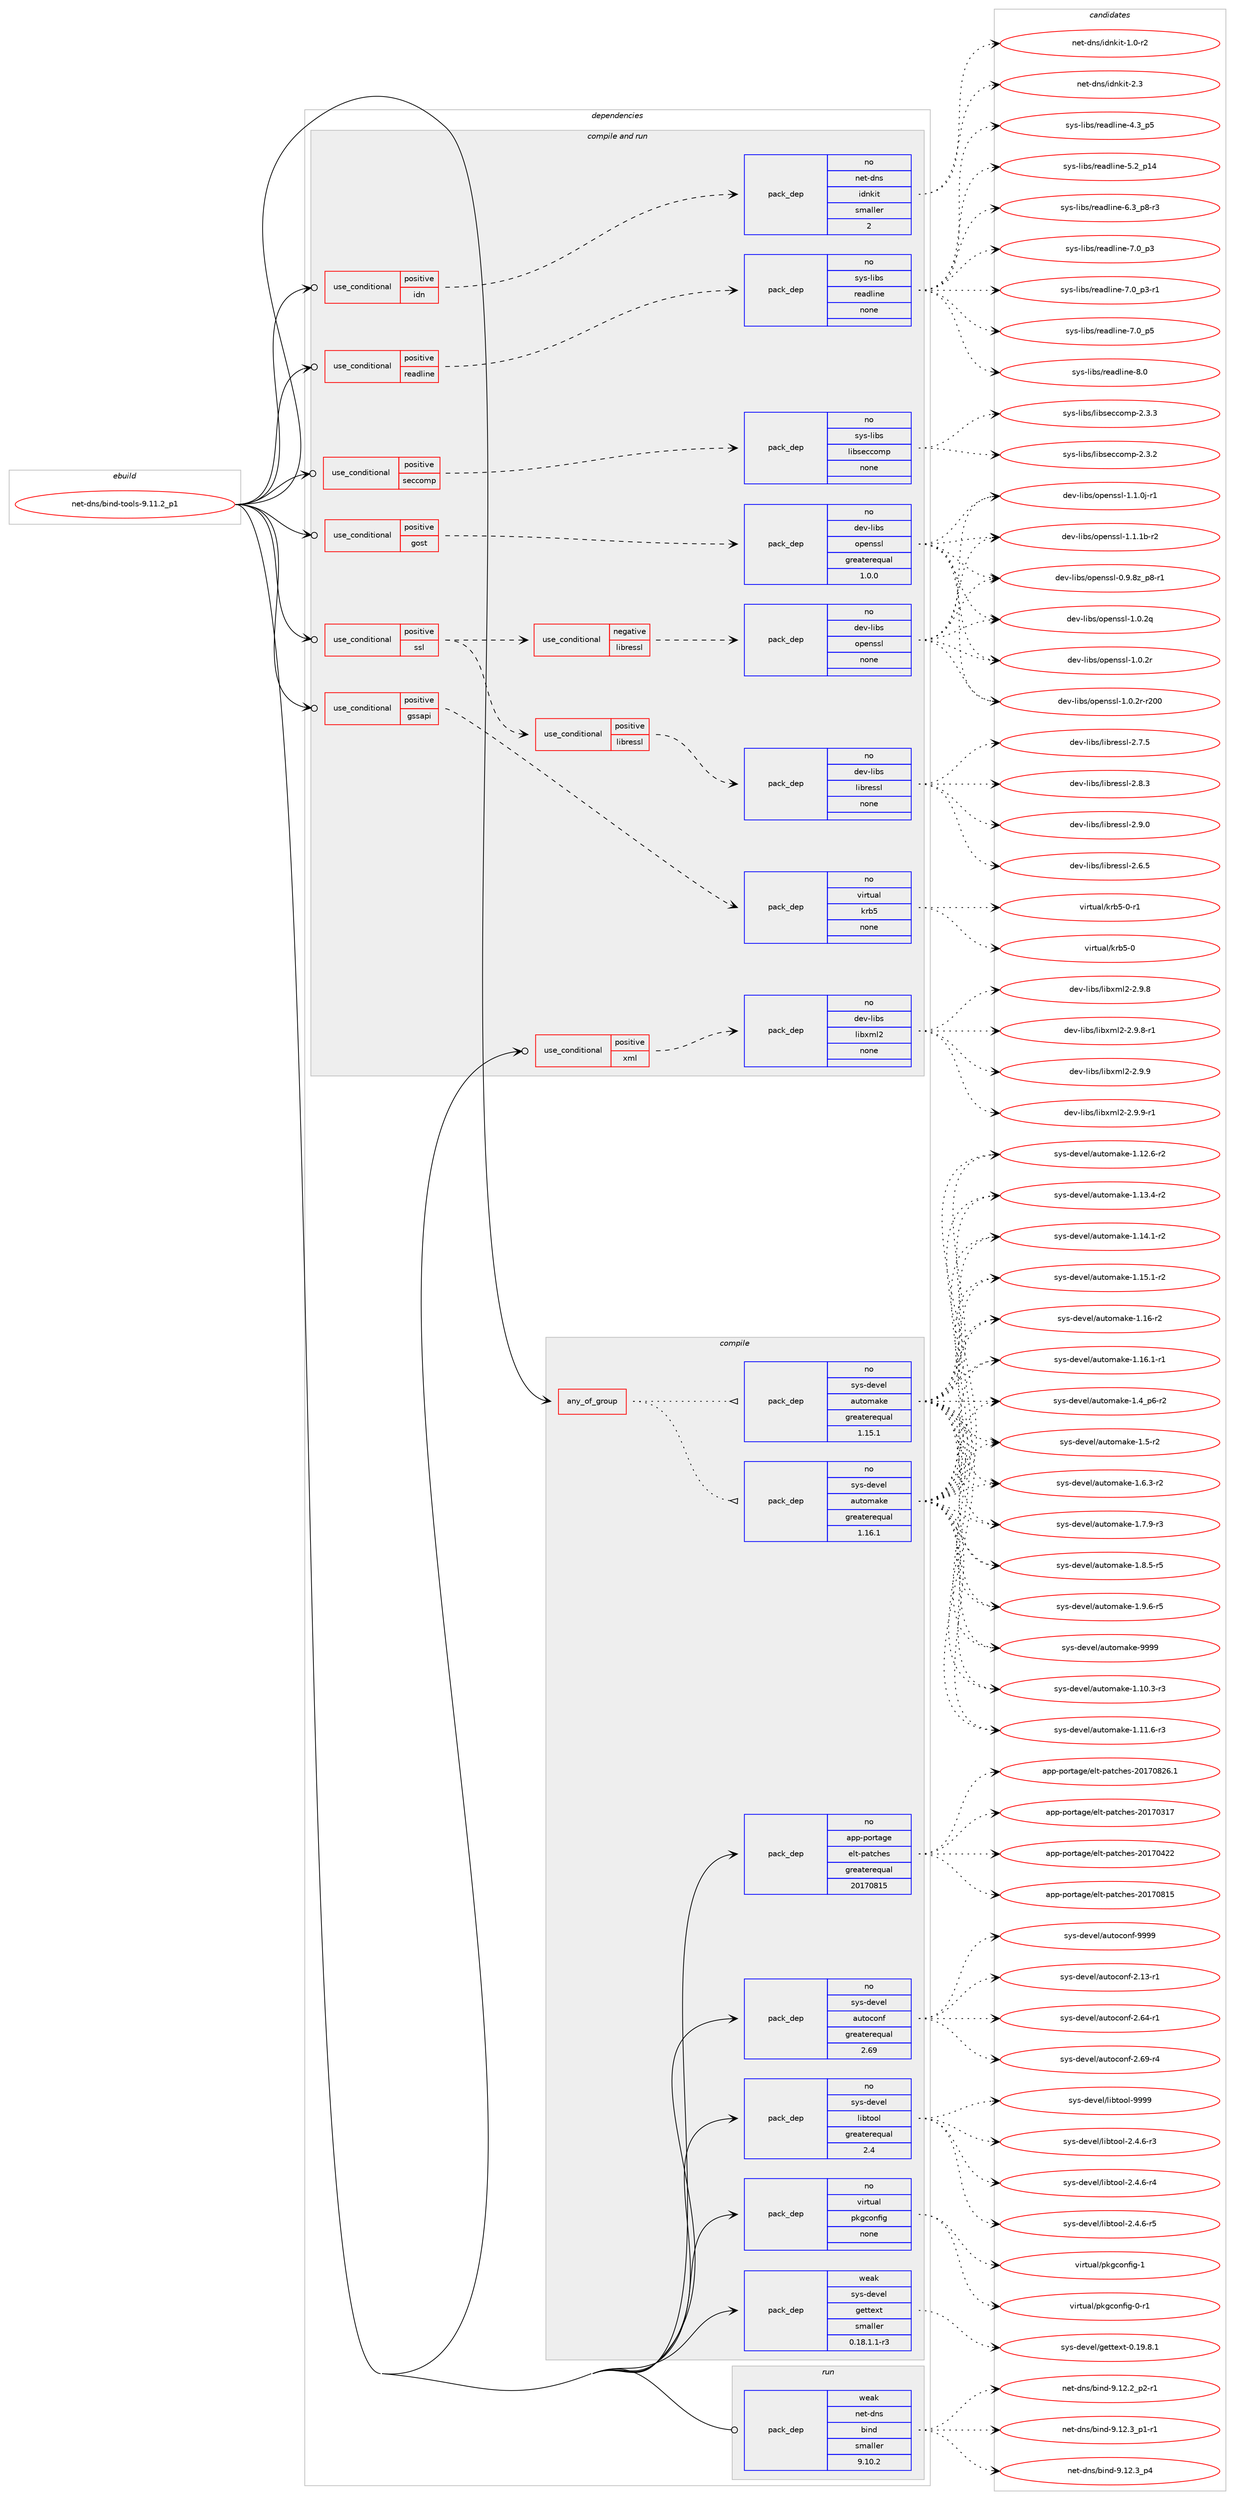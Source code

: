 digraph prolog {

# *************
# Graph options
# *************

newrank=true;
concentrate=true;
compound=true;
graph [rankdir=LR,fontname=Helvetica,fontsize=10,ranksep=1.5];#, ranksep=2.5, nodesep=0.2];
edge  [arrowhead=vee];
node  [fontname=Helvetica,fontsize=10];

# **********
# The ebuild
# **********

subgraph cluster_leftcol {
color=gray;
rank=same;
label=<<i>ebuild</i>>;
id [label="net-dns/bind-tools-9.11.2_p1", color=red, width=4, href="../net-dns/bind-tools-9.11.2_p1.svg"];
}

# ****************
# The dependencies
# ****************

subgraph cluster_midcol {
color=gray;
label=<<i>dependencies</i>>;
subgraph cluster_compile {
fillcolor="#eeeeee";
style=filled;
label=<<i>compile</i>>;
subgraph any25938 {
dependency1650408 [label=<<TABLE BORDER="0" CELLBORDER="1" CELLSPACING="0" CELLPADDING="4"><TR><TD CELLPADDING="10">any_of_group</TD></TR></TABLE>>, shape=none, color=red];subgraph pack1179878 {
dependency1650409 [label=<<TABLE BORDER="0" CELLBORDER="1" CELLSPACING="0" CELLPADDING="4" WIDTH="220"><TR><TD ROWSPAN="6" CELLPADDING="30">pack_dep</TD></TR><TR><TD WIDTH="110">no</TD></TR><TR><TD>sys-devel</TD></TR><TR><TD>automake</TD></TR><TR><TD>greaterequal</TD></TR><TR><TD>1.16.1</TD></TR></TABLE>>, shape=none, color=blue];
}
dependency1650408:e -> dependency1650409:w [weight=20,style="dotted",arrowhead="oinv"];
subgraph pack1179879 {
dependency1650410 [label=<<TABLE BORDER="0" CELLBORDER="1" CELLSPACING="0" CELLPADDING="4" WIDTH="220"><TR><TD ROWSPAN="6" CELLPADDING="30">pack_dep</TD></TR><TR><TD WIDTH="110">no</TD></TR><TR><TD>sys-devel</TD></TR><TR><TD>automake</TD></TR><TR><TD>greaterequal</TD></TR><TR><TD>1.15.1</TD></TR></TABLE>>, shape=none, color=blue];
}
dependency1650408:e -> dependency1650410:w [weight=20,style="dotted",arrowhead="oinv"];
}
id:e -> dependency1650408:w [weight=20,style="solid",arrowhead="vee"];
subgraph pack1179880 {
dependency1650411 [label=<<TABLE BORDER="0" CELLBORDER="1" CELLSPACING="0" CELLPADDING="4" WIDTH="220"><TR><TD ROWSPAN="6" CELLPADDING="30">pack_dep</TD></TR><TR><TD WIDTH="110">no</TD></TR><TR><TD>app-portage</TD></TR><TR><TD>elt-patches</TD></TR><TR><TD>greaterequal</TD></TR><TR><TD>20170815</TD></TR></TABLE>>, shape=none, color=blue];
}
id:e -> dependency1650411:w [weight=20,style="solid",arrowhead="vee"];
subgraph pack1179881 {
dependency1650412 [label=<<TABLE BORDER="0" CELLBORDER="1" CELLSPACING="0" CELLPADDING="4" WIDTH="220"><TR><TD ROWSPAN="6" CELLPADDING="30">pack_dep</TD></TR><TR><TD WIDTH="110">no</TD></TR><TR><TD>sys-devel</TD></TR><TR><TD>autoconf</TD></TR><TR><TD>greaterequal</TD></TR><TR><TD>2.69</TD></TR></TABLE>>, shape=none, color=blue];
}
id:e -> dependency1650412:w [weight=20,style="solid",arrowhead="vee"];
subgraph pack1179882 {
dependency1650413 [label=<<TABLE BORDER="0" CELLBORDER="1" CELLSPACING="0" CELLPADDING="4" WIDTH="220"><TR><TD ROWSPAN="6" CELLPADDING="30">pack_dep</TD></TR><TR><TD WIDTH="110">no</TD></TR><TR><TD>sys-devel</TD></TR><TR><TD>libtool</TD></TR><TR><TD>greaterequal</TD></TR><TR><TD>2.4</TD></TR></TABLE>>, shape=none, color=blue];
}
id:e -> dependency1650413:w [weight=20,style="solid",arrowhead="vee"];
subgraph pack1179883 {
dependency1650414 [label=<<TABLE BORDER="0" CELLBORDER="1" CELLSPACING="0" CELLPADDING="4" WIDTH="220"><TR><TD ROWSPAN="6" CELLPADDING="30">pack_dep</TD></TR><TR><TD WIDTH="110">no</TD></TR><TR><TD>virtual</TD></TR><TR><TD>pkgconfig</TD></TR><TR><TD>none</TD></TR><TR><TD></TD></TR></TABLE>>, shape=none, color=blue];
}
id:e -> dependency1650414:w [weight=20,style="solid",arrowhead="vee"];
subgraph pack1179884 {
dependency1650415 [label=<<TABLE BORDER="0" CELLBORDER="1" CELLSPACING="0" CELLPADDING="4" WIDTH="220"><TR><TD ROWSPAN="6" CELLPADDING="30">pack_dep</TD></TR><TR><TD WIDTH="110">weak</TD></TR><TR><TD>sys-devel</TD></TR><TR><TD>gettext</TD></TR><TR><TD>smaller</TD></TR><TR><TD>0.18.1.1-r3</TD></TR></TABLE>>, shape=none, color=blue];
}
id:e -> dependency1650415:w [weight=20,style="solid",arrowhead="vee"];
}
subgraph cluster_compileandrun {
fillcolor="#eeeeee";
style=filled;
label=<<i>compile and run</i>>;
subgraph cond443814 {
dependency1650416 [label=<<TABLE BORDER="0" CELLBORDER="1" CELLSPACING="0" CELLPADDING="4"><TR><TD ROWSPAN="3" CELLPADDING="10">use_conditional</TD></TR><TR><TD>positive</TD></TR><TR><TD>gost</TD></TR></TABLE>>, shape=none, color=red];
subgraph pack1179885 {
dependency1650417 [label=<<TABLE BORDER="0" CELLBORDER="1" CELLSPACING="0" CELLPADDING="4" WIDTH="220"><TR><TD ROWSPAN="6" CELLPADDING="30">pack_dep</TD></TR><TR><TD WIDTH="110">no</TD></TR><TR><TD>dev-libs</TD></TR><TR><TD>openssl</TD></TR><TR><TD>greaterequal</TD></TR><TR><TD>1.0.0</TD></TR></TABLE>>, shape=none, color=blue];
}
dependency1650416:e -> dependency1650417:w [weight=20,style="dashed",arrowhead="vee"];
}
id:e -> dependency1650416:w [weight=20,style="solid",arrowhead="odotvee"];
subgraph cond443815 {
dependency1650418 [label=<<TABLE BORDER="0" CELLBORDER="1" CELLSPACING="0" CELLPADDING="4"><TR><TD ROWSPAN="3" CELLPADDING="10">use_conditional</TD></TR><TR><TD>positive</TD></TR><TR><TD>gssapi</TD></TR></TABLE>>, shape=none, color=red];
subgraph pack1179886 {
dependency1650419 [label=<<TABLE BORDER="0" CELLBORDER="1" CELLSPACING="0" CELLPADDING="4" WIDTH="220"><TR><TD ROWSPAN="6" CELLPADDING="30">pack_dep</TD></TR><TR><TD WIDTH="110">no</TD></TR><TR><TD>virtual</TD></TR><TR><TD>krb5</TD></TR><TR><TD>none</TD></TR><TR><TD></TD></TR></TABLE>>, shape=none, color=blue];
}
dependency1650418:e -> dependency1650419:w [weight=20,style="dashed",arrowhead="vee"];
}
id:e -> dependency1650418:w [weight=20,style="solid",arrowhead="odotvee"];
subgraph cond443816 {
dependency1650420 [label=<<TABLE BORDER="0" CELLBORDER="1" CELLSPACING="0" CELLPADDING="4"><TR><TD ROWSPAN="3" CELLPADDING="10">use_conditional</TD></TR><TR><TD>positive</TD></TR><TR><TD>idn</TD></TR></TABLE>>, shape=none, color=red];
subgraph pack1179887 {
dependency1650421 [label=<<TABLE BORDER="0" CELLBORDER="1" CELLSPACING="0" CELLPADDING="4" WIDTH="220"><TR><TD ROWSPAN="6" CELLPADDING="30">pack_dep</TD></TR><TR><TD WIDTH="110">no</TD></TR><TR><TD>net-dns</TD></TR><TR><TD>idnkit</TD></TR><TR><TD>smaller</TD></TR><TR><TD>2</TD></TR></TABLE>>, shape=none, color=blue];
}
dependency1650420:e -> dependency1650421:w [weight=20,style="dashed",arrowhead="vee"];
}
id:e -> dependency1650420:w [weight=20,style="solid",arrowhead="odotvee"];
subgraph cond443817 {
dependency1650422 [label=<<TABLE BORDER="0" CELLBORDER="1" CELLSPACING="0" CELLPADDING="4"><TR><TD ROWSPAN="3" CELLPADDING="10">use_conditional</TD></TR><TR><TD>positive</TD></TR><TR><TD>readline</TD></TR></TABLE>>, shape=none, color=red];
subgraph pack1179888 {
dependency1650423 [label=<<TABLE BORDER="0" CELLBORDER="1" CELLSPACING="0" CELLPADDING="4" WIDTH="220"><TR><TD ROWSPAN="6" CELLPADDING="30">pack_dep</TD></TR><TR><TD WIDTH="110">no</TD></TR><TR><TD>sys-libs</TD></TR><TR><TD>readline</TD></TR><TR><TD>none</TD></TR><TR><TD></TD></TR></TABLE>>, shape=none, color=blue];
}
dependency1650422:e -> dependency1650423:w [weight=20,style="dashed",arrowhead="vee"];
}
id:e -> dependency1650422:w [weight=20,style="solid",arrowhead="odotvee"];
subgraph cond443818 {
dependency1650424 [label=<<TABLE BORDER="0" CELLBORDER="1" CELLSPACING="0" CELLPADDING="4"><TR><TD ROWSPAN="3" CELLPADDING="10">use_conditional</TD></TR><TR><TD>positive</TD></TR><TR><TD>seccomp</TD></TR></TABLE>>, shape=none, color=red];
subgraph pack1179889 {
dependency1650425 [label=<<TABLE BORDER="0" CELLBORDER="1" CELLSPACING="0" CELLPADDING="4" WIDTH="220"><TR><TD ROWSPAN="6" CELLPADDING="30">pack_dep</TD></TR><TR><TD WIDTH="110">no</TD></TR><TR><TD>sys-libs</TD></TR><TR><TD>libseccomp</TD></TR><TR><TD>none</TD></TR><TR><TD></TD></TR></TABLE>>, shape=none, color=blue];
}
dependency1650424:e -> dependency1650425:w [weight=20,style="dashed",arrowhead="vee"];
}
id:e -> dependency1650424:w [weight=20,style="solid",arrowhead="odotvee"];
subgraph cond443819 {
dependency1650426 [label=<<TABLE BORDER="0" CELLBORDER="1" CELLSPACING="0" CELLPADDING="4"><TR><TD ROWSPAN="3" CELLPADDING="10">use_conditional</TD></TR><TR><TD>positive</TD></TR><TR><TD>ssl</TD></TR></TABLE>>, shape=none, color=red];
subgraph cond443820 {
dependency1650427 [label=<<TABLE BORDER="0" CELLBORDER="1" CELLSPACING="0" CELLPADDING="4"><TR><TD ROWSPAN="3" CELLPADDING="10">use_conditional</TD></TR><TR><TD>negative</TD></TR><TR><TD>libressl</TD></TR></TABLE>>, shape=none, color=red];
subgraph pack1179890 {
dependency1650428 [label=<<TABLE BORDER="0" CELLBORDER="1" CELLSPACING="0" CELLPADDING="4" WIDTH="220"><TR><TD ROWSPAN="6" CELLPADDING="30">pack_dep</TD></TR><TR><TD WIDTH="110">no</TD></TR><TR><TD>dev-libs</TD></TR><TR><TD>openssl</TD></TR><TR><TD>none</TD></TR><TR><TD></TD></TR></TABLE>>, shape=none, color=blue];
}
dependency1650427:e -> dependency1650428:w [weight=20,style="dashed",arrowhead="vee"];
}
dependency1650426:e -> dependency1650427:w [weight=20,style="dashed",arrowhead="vee"];
subgraph cond443821 {
dependency1650429 [label=<<TABLE BORDER="0" CELLBORDER="1" CELLSPACING="0" CELLPADDING="4"><TR><TD ROWSPAN="3" CELLPADDING="10">use_conditional</TD></TR><TR><TD>positive</TD></TR><TR><TD>libressl</TD></TR></TABLE>>, shape=none, color=red];
subgraph pack1179891 {
dependency1650430 [label=<<TABLE BORDER="0" CELLBORDER="1" CELLSPACING="0" CELLPADDING="4" WIDTH="220"><TR><TD ROWSPAN="6" CELLPADDING="30">pack_dep</TD></TR><TR><TD WIDTH="110">no</TD></TR><TR><TD>dev-libs</TD></TR><TR><TD>libressl</TD></TR><TR><TD>none</TD></TR><TR><TD></TD></TR></TABLE>>, shape=none, color=blue];
}
dependency1650429:e -> dependency1650430:w [weight=20,style="dashed",arrowhead="vee"];
}
dependency1650426:e -> dependency1650429:w [weight=20,style="dashed",arrowhead="vee"];
}
id:e -> dependency1650426:w [weight=20,style="solid",arrowhead="odotvee"];
subgraph cond443822 {
dependency1650431 [label=<<TABLE BORDER="0" CELLBORDER="1" CELLSPACING="0" CELLPADDING="4"><TR><TD ROWSPAN="3" CELLPADDING="10">use_conditional</TD></TR><TR><TD>positive</TD></TR><TR><TD>xml</TD></TR></TABLE>>, shape=none, color=red];
subgraph pack1179892 {
dependency1650432 [label=<<TABLE BORDER="0" CELLBORDER="1" CELLSPACING="0" CELLPADDING="4" WIDTH="220"><TR><TD ROWSPAN="6" CELLPADDING="30">pack_dep</TD></TR><TR><TD WIDTH="110">no</TD></TR><TR><TD>dev-libs</TD></TR><TR><TD>libxml2</TD></TR><TR><TD>none</TD></TR><TR><TD></TD></TR></TABLE>>, shape=none, color=blue];
}
dependency1650431:e -> dependency1650432:w [weight=20,style="dashed",arrowhead="vee"];
}
id:e -> dependency1650431:w [weight=20,style="solid",arrowhead="odotvee"];
}
subgraph cluster_run {
fillcolor="#eeeeee";
style=filled;
label=<<i>run</i>>;
subgraph pack1179893 {
dependency1650433 [label=<<TABLE BORDER="0" CELLBORDER="1" CELLSPACING="0" CELLPADDING="4" WIDTH="220"><TR><TD ROWSPAN="6" CELLPADDING="30">pack_dep</TD></TR><TR><TD WIDTH="110">weak</TD></TR><TR><TD>net-dns</TD></TR><TR><TD>bind</TD></TR><TR><TD>smaller</TD></TR><TR><TD>9.10.2</TD></TR></TABLE>>, shape=none, color=blue];
}
id:e -> dependency1650433:w [weight=20,style="solid",arrowhead="odot"];
}
}

# **************
# The candidates
# **************

subgraph cluster_choices {
rank=same;
color=gray;
label=<<i>candidates</i>>;

subgraph choice1179878 {
color=black;
nodesep=1;
choice11512111545100101118101108479711711611110997107101454946494846514511451 [label="sys-devel/automake-1.10.3-r3", color=red, width=4,href="../sys-devel/automake-1.10.3-r3.svg"];
choice11512111545100101118101108479711711611110997107101454946494946544511451 [label="sys-devel/automake-1.11.6-r3", color=red, width=4,href="../sys-devel/automake-1.11.6-r3.svg"];
choice11512111545100101118101108479711711611110997107101454946495046544511450 [label="sys-devel/automake-1.12.6-r2", color=red, width=4,href="../sys-devel/automake-1.12.6-r2.svg"];
choice11512111545100101118101108479711711611110997107101454946495146524511450 [label="sys-devel/automake-1.13.4-r2", color=red, width=4,href="../sys-devel/automake-1.13.4-r2.svg"];
choice11512111545100101118101108479711711611110997107101454946495246494511450 [label="sys-devel/automake-1.14.1-r2", color=red, width=4,href="../sys-devel/automake-1.14.1-r2.svg"];
choice11512111545100101118101108479711711611110997107101454946495346494511450 [label="sys-devel/automake-1.15.1-r2", color=red, width=4,href="../sys-devel/automake-1.15.1-r2.svg"];
choice1151211154510010111810110847971171161111099710710145494649544511450 [label="sys-devel/automake-1.16-r2", color=red, width=4,href="../sys-devel/automake-1.16-r2.svg"];
choice11512111545100101118101108479711711611110997107101454946495446494511449 [label="sys-devel/automake-1.16.1-r1", color=red, width=4,href="../sys-devel/automake-1.16.1-r1.svg"];
choice115121115451001011181011084797117116111109971071014549465295112544511450 [label="sys-devel/automake-1.4_p6-r2", color=red, width=4,href="../sys-devel/automake-1.4_p6-r2.svg"];
choice11512111545100101118101108479711711611110997107101454946534511450 [label="sys-devel/automake-1.5-r2", color=red, width=4,href="../sys-devel/automake-1.5-r2.svg"];
choice115121115451001011181011084797117116111109971071014549465446514511450 [label="sys-devel/automake-1.6.3-r2", color=red, width=4,href="../sys-devel/automake-1.6.3-r2.svg"];
choice115121115451001011181011084797117116111109971071014549465546574511451 [label="sys-devel/automake-1.7.9-r3", color=red, width=4,href="../sys-devel/automake-1.7.9-r3.svg"];
choice115121115451001011181011084797117116111109971071014549465646534511453 [label="sys-devel/automake-1.8.5-r5", color=red, width=4,href="../sys-devel/automake-1.8.5-r5.svg"];
choice115121115451001011181011084797117116111109971071014549465746544511453 [label="sys-devel/automake-1.9.6-r5", color=red, width=4,href="../sys-devel/automake-1.9.6-r5.svg"];
choice115121115451001011181011084797117116111109971071014557575757 [label="sys-devel/automake-9999", color=red, width=4,href="../sys-devel/automake-9999.svg"];
dependency1650409:e -> choice11512111545100101118101108479711711611110997107101454946494846514511451:w [style=dotted,weight="100"];
dependency1650409:e -> choice11512111545100101118101108479711711611110997107101454946494946544511451:w [style=dotted,weight="100"];
dependency1650409:e -> choice11512111545100101118101108479711711611110997107101454946495046544511450:w [style=dotted,weight="100"];
dependency1650409:e -> choice11512111545100101118101108479711711611110997107101454946495146524511450:w [style=dotted,weight="100"];
dependency1650409:e -> choice11512111545100101118101108479711711611110997107101454946495246494511450:w [style=dotted,weight="100"];
dependency1650409:e -> choice11512111545100101118101108479711711611110997107101454946495346494511450:w [style=dotted,weight="100"];
dependency1650409:e -> choice1151211154510010111810110847971171161111099710710145494649544511450:w [style=dotted,weight="100"];
dependency1650409:e -> choice11512111545100101118101108479711711611110997107101454946495446494511449:w [style=dotted,weight="100"];
dependency1650409:e -> choice115121115451001011181011084797117116111109971071014549465295112544511450:w [style=dotted,weight="100"];
dependency1650409:e -> choice11512111545100101118101108479711711611110997107101454946534511450:w [style=dotted,weight="100"];
dependency1650409:e -> choice115121115451001011181011084797117116111109971071014549465446514511450:w [style=dotted,weight="100"];
dependency1650409:e -> choice115121115451001011181011084797117116111109971071014549465546574511451:w [style=dotted,weight="100"];
dependency1650409:e -> choice115121115451001011181011084797117116111109971071014549465646534511453:w [style=dotted,weight="100"];
dependency1650409:e -> choice115121115451001011181011084797117116111109971071014549465746544511453:w [style=dotted,weight="100"];
dependency1650409:e -> choice115121115451001011181011084797117116111109971071014557575757:w [style=dotted,weight="100"];
}
subgraph choice1179879 {
color=black;
nodesep=1;
choice11512111545100101118101108479711711611110997107101454946494846514511451 [label="sys-devel/automake-1.10.3-r3", color=red, width=4,href="../sys-devel/automake-1.10.3-r3.svg"];
choice11512111545100101118101108479711711611110997107101454946494946544511451 [label="sys-devel/automake-1.11.6-r3", color=red, width=4,href="../sys-devel/automake-1.11.6-r3.svg"];
choice11512111545100101118101108479711711611110997107101454946495046544511450 [label="sys-devel/automake-1.12.6-r2", color=red, width=4,href="../sys-devel/automake-1.12.6-r2.svg"];
choice11512111545100101118101108479711711611110997107101454946495146524511450 [label="sys-devel/automake-1.13.4-r2", color=red, width=4,href="../sys-devel/automake-1.13.4-r2.svg"];
choice11512111545100101118101108479711711611110997107101454946495246494511450 [label="sys-devel/automake-1.14.1-r2", color=red, width=4,href="../sys-devel/automake-1.14.1-r2.svg"];
choice11512111545100101118101108479711711611110997107101454946495346494511450 [label="sys-devel/automake-1.15.1-r2", color=red, width=4,href="../sys-devel/automake-1.15.1-r2.svg"];
choice1151211154510010111810110847971171161111099710710145494649544511450 [label="sys-devel/automake-1.16-r2", color=red, width=4,href="../sys-devel/automake-1.16-r2.svg"];
choice11512111545100101118101108479711711611110997107101454946495446494511449 [label="sys-devel/automake-1.16.1-r1", color=red, width=4,href="../sys-devel/automake-1.16.1-r1.svg"];
choice115121115451001011181011084797117116111109971071014549465295112544511450 [label="sys-devel/automake-1.4_p6-r2", color=red, width=4,href="../sys-devel/automake-1.4_p6-r2.svg"];
choice11512111545100101118101108479711711611110997107101454946534511450 [label="sys-devel/automake-1.5-r2", color=red, width=4,href="../sys-devel/automake-1.5-r2.svg"];
choice115121115451001011181011084797117116111109971071014549465446514511450 [label="sys-devel/automake-1.6.3-r2", color=red, width=4,href="../sys-devel/automake-1.6.3-r2.svg"];
choice115121115451001011181011084797117116111109971071014549465546574511451 [label="sys-devel/automake-1.7.9-r3", color=red, width=4,href="../sys-devel/automake-1.7.9-r3.svg"];
choice115121115451001011181011084797117116111109971071014549465646534511453 [label="sys-devel/automake-1.8.5-r5", color=red, width=4,href="../sys-devel/automake-1.8.5-r5.svg"];
choice115121115451001011181011084797117116111109971071014549465746544511453 [label="sys-devel/automake-1.9.6-r5", color=red, width=4,href="../sys-devel/automake-1.9.6-r5.svg"];
choice115121115451001011181011084797117116111109971071014557575757 [label="sys-devel/automake-9999", color=red, width=4,href="../sys-devel/automake-9999.svg"];
dependency1650410:e -> choice11512111545100101118101108479711711611110997107101454946494846514511451:w [style=dotted,weight="100"];
dependency1650410:e -> choice11512111545100101118101108479711711611110997107101454946494946544511451:w [style=dotted,weight="100"];
dependency1650410:e -> choice11512111545100101118101108479711711611110997107101454946495046544511450:w [style=dotted,weight="100"];
dependency1650410:e -> choice11512111545100101118101108479711711611110997107101454946495146524511450:w [style=dotted,weight="100"];
dependency1650410:e -> choice11512111545100101118101108479711711611110997107101454946495246494511450:w [style=dotted,weight="100"];
dependency1650410:e -> choice11512111545100101118101108479711711611110997107101454946495346494511450:w [style=dotted,weight="100"];
dependency1650410:e -> choice1151211154510010111810110847971171161111099710710145494649544511450:w [style=dotted,weight="100"];
dependency1650410:e -> choice11512111545100101118101108479711711611110997107101454946495446494511449:w [style=dotted,weight="100"];
dependency1650410:e -> choice115121115451001011181011084797117116111109971071014549465295112544511450:w [style=dotted,weight="100"];
dependency1650410:e -> choice11512111545100101118101108479711711611110997107101454946534511450:w [style=dotted,weight="100"];
dependency1650410:e -> choice115121115451001011181011084797117116111109971071014549465446514511450:w [style=dotted,weight="100"];
dependency1650410:e -> choice115121115451001011181011084797117116111109971071014549465546574511451:w [style=dotted,weight="100"];
dependency1650410:e -> choice115121115451001011181011084797117116111109971071014549465646534511453:w [style=dotted,weight="100"];
dependency1650410:e -> choice115121115451001011181011084797117116111109971071014549465746544511453:w [style=dotted,weight="100"];
dependency1650410:e -> choice115121115451001011181011084797117116111109971071014557575757:w [style=dotted,weight="100"];
}
subgraph choice1179880 {
color=black;
nodesep=1;
choice97112112451121111141169710310147101108116451129711699104101115455048495548514955 [label="app-portage/elt-patches-20170317", color=red, width=4,href="../app-portage/elt-patches-20170317.svg"];
choice97112112451121111141169710310147101108116451129711699104101115455048495548525050 [label="app-portage/elt-patches-20170422", color=red, width=4,href="../app-portage/elt-patches-20170422.svg"];
choice97112112451121111141169710310147101108116451129711699104101115455048495548564953 [label="app-portage/elt-patches-20170815", color=red, width=4,href="../app-portage/elt-patches-20170815.svg"];
choice971121124511211111411697103101471011081164511297116991041011154550484955485650544649 [label="app-portage/elt-patches-20170826.1", color=red, width=4,href="../app-portage/elt-patches-20170826.1.svg"];
dependency1650411:e -> choice97112112451121111141169710310147101108116451129711699104101115455048495548514955:w [style=dotted,weight="100"];
dependency1650411:e -> choice97112112451121111141169710310147101108116451129711699104101115455048495548525050:w [style=dotted,weight="100"];
dependency1650411:e -> choice97112112451121111141169710310147101108116451129711699104101115455048495548564953:w [style=dotted,weight="100"];
dependency1650411:e -> choice971121124511211111411697103101471011081164511297116991041011154550484955485650544649:w [style=dotted,weight="100"];
}
subgraph choice1179881 {
color=black;
nodesep=1;
choice1151211154510010111810110847971171161119911111010245504649514511449 [label="sys-devel/autoconf-2.13-r1", color=red, width=4,href="../sys-devel/autoconf-2.13-r1.svg"];
choice1151211154510010111810110847971171161119911111010245504654524511449 [label="sys-devel/autoconf-2.64-r1", color=red, width=4,href="../sys-devel/autoconf-2.64-r1.svg"];
choice1151211154510010111810110847971171161119911111010245504654574511452 [label="sys-devel/autoconf-2.69-r4", color=red, width=4,href="../sys-devel/autoconf-2.69-r4.svg"];
choice115121115451001011181011084797117116111991111101024557575757 [label="sys-devel/autoconf-9999", color=red, width=4,href="../sys-devel/autoconf-9999.svg"];
dependency1650412:e -> choice1151211154510010111810110847971171161119911111010245504649514511449:w [style=dotted,weight="100"];
dependency1650412:e -> choice1151211154510010111810110847971171161119911111010245504654524511449:w [style=dotted,weight="100"];
dependency1650412:e -> choice1151211154510010111810110847971171161119911111010245504654574511452:w [style=dotted,weight="100"];
dependency1650412:e -> choice115121115451001011181011084797117116111991111101024557575757:w [style=dotted,weight="100"];
}
subgraph choice1179882 {
color=black;
nodesep=1;
choice1151211154510010111810110847108105981161111111084550465246544511451 [label="sys-devel/libtool-2.4.6-r3", color=red, width=4,href="../sys-devel/libtool-2.4.6-r3.svg"];
choice1151211154510010111810110847108105981161111111084550465246544511452 [label="sys-devel/libtool-2.4.6-r4", color=red, width=4,href="../sys-devel/libtool-2.4.6-r4.svg"];
choice1151211154510010111810110847108105981161111111084550465246544511453 [label="sys-devel/libtool-2.4.6-r5", color=red, width=4,href="../sys-devel/libtool-2.4.6-r5.svg"];
choice1151211154510010111810110847108105981161111111084557575757 [label="sys-devel/libtool-9999", color=red, width=4,href="../sys-devel/libtool-9999.svg"];
dependency1650413:e -> choice1151211154510010111810110847108105981161111111084550465246544511451:w [style=dotted,weight="100"];
dependency1650413:e -> choice1151211154510010111810110847108105981161111111084550465246544511452:w [style=dotted,weight="100"];
dependency1650413:e -> choice1151211154510010111810110847108105981161111111084550465246544511453:w [style=dotted,weight="100"];
dependency1650413:e -> choice1151211154510010111810110847108105981161111111084557575757:w [style=dotted,weight="100"];
}
subgraph choice1179883 {
color=black;
nodesep=1;
choice11810511411611797108471121071039911111010210510345484511449 [label="virtual/pkgconfig-0-r1", color=red, width=4,href="../virtual/pkgconfig-0-r1.svg"];
choice1181051141161179710847112107103991111101021051034549 [label="virtual/pkgconfig-1", color=red, width=4,href="../virtual/pkgconfig-1.svg"];
dependency1650414:e -> choice11810511411611797108471121071039911111010210510345484511449:w [style=dotted,weight="100"];
dependency1650414:e -> choice1181051141161179710847112107103991111101021051034549:w [style=dotted,weight="100"];
}
subgraph choice1179884 {
color=black;
nodesep=1;
choice1151211154510010111810110847103101116116101120116454846495746564649 [label="sys-devel/gettext-0.19.8.1", color=red, width=4,href="../sys-devel/gettext-0.19.8.1.svg"];
dependency1650415:e -> choice1151211154510010111810110847103101116116101120116454846495746564649:w [style=dotted,weight="100"];
}
subgraph choice1179885 {
color=black;
nodesep=1;
choice10010111845108105981154711111210111011511510845484657465612295112564511449 [label="dev-libs/openssl-0.9.8z_p8-r1", color=red, width=4,href="../dev-libs/openssl-0.9.8z_p8-r1.svg"];
choice100101118451081059811547111112101110115115108454946484650113 [label="dev-libs/openssl-1.0.2q", color=red, width=4,href="../dev-libs/openssl-1.0.2q.svg"];
choice100101118451081059811547111112101110115115108454946484650114 [label="dev-libs/openssl-1.0.2r", color=red, width=4,href="../dev-libs/openssl-1.0.2r.svg"];
choice10010111845108105981154711111210111011511510845494648465011445114504848 [label="dev-libs/openssl-1.0.2r-r200", color=red, width=4,href="../dev-libs/openssl-1.0.2r-r200.svg"];
choice1001011184510810598115471111121011101151151084549464946481064511449 [label="dev-libs/openssl-1.1.0j-r1", color=red, width=4,href="../dev-libs/openssl-1.1.0j-r1.svg"];
choice100101118451081059811547111112101110115115108454946494649984511450 [label="dev-libs/openssl-1.1.1b-r2", color=red, width=4,href="../dev-libs/openssl-1.1.1b-r2.svg"];
dependency1650417:e -> choice10010111845108105981154711111210111011511510845484657465612295112564511449:w [style=dotted,weight="100"];
dependency1650417:e -> choice100101118451081059811547111112101110115115108454946484650113:w [style=dotted,weight="100"];
dependency1650417:e -> choice100101118451081059811547111112101110115115108454946484650114:w [style=dotted,weight="100"];
dependency1650417:e -> choice10010111845108105981154711111210111011511510845494648465011445114504848:w [style=dotted,weight="100"];
dependency1650417:e -> choice1001011184510810598115471111121011101151151084549464946481064511449:w [style=dotted,weight="100"];
dependency1650417:e -> choice100101118451081059811547111112101110115115108454946494649984511450:w [style=dotted,weight="100"];
}
subgraph choice1179886 {
color=black;
nodesep=1;
choice118105114116117971084710711498534548 [label="virtual/krb5-0", color=red, width=4,href="../virtual/krb5-0.svg"];
choice1181051141161179710847107114985345484511449 [label="virtual/krb5-0-r1", color=red, width=4,href="../virtual/krb5-0-r1.svg"];
dependency1650419:e -> choice118105114116117971084710711498534548:w [style=dotted,weight="100"];
dependency1650419:e -> choice1181051141161179710847107114985345484511449:w [style=dotted,weight="100"];
}
subgraph choice1179887 {
color=black;
nodesep=1;
choice1101011164510011011547105100110107105116454946484511450 [label="net-dns/idnkit-1.0-r2", color=red, width=4,href="../net-dns/idnkit-1.0-r2.svg"];
choice110101116451001101154710510011010710511645504651 [label="net-dns/idnkit-2.3", color=red, width=4,href="../net-dns/idnkit-2.3.svg"];
dependency1650421:e -> choice1101011164510011011547105100110107105116454946484511450:w [style=dotted,weight="100"];
dependency1650421:e -> choice110101116451001101154710510011010710511645504651:w [style=dotted,weight="100"];
}
subgraph choice1179888 {
color=black;
nodesep=1;
choice11512111545108105981154711410197100108105110101455246519511253 [label="sys-libs/readline-4.3_p5", color=red, width=4,href="../sys-libs/readline-4.3_p5.svg"];
choice1151211154510810598115471141019710010810511010145534650951124952 [label="sys-libs/readline-5.2_p14", color=red, width=4,href="../sys-libs/readline-5.2_p14.svg"];
choice115121115451081059811547114101971001081051101014554465195112564511451 [label="sys-libs/readline-6.3_p8-r3", color=red, width=4,href="../sys-libs/readline-6.3_p8-r3.svg"];
choice11512111545108105981154711410197100108105110101455546489511251 [label="sys-libs/readline-7.0_p3", color=red, width=4,href="../sys-libs/readline-7.0_p3.svg"];
choice115121115451081059811547114101971001081051101014555464895112514511449 [label="sys-libs/readline-7.0_p3-r1", color=red, width=4,href="../sys-libs/readline-7.0_p3-r1.svg"];
choice11512111545108105981154711410197100108105110101455546489511253 [label="sys-libs/readline-7.0_p5", color=red, width=4,href="../sys-libs/readline-7.0_p5.svg"];
choice1151211154510810598115471141019710010810511010145564648 [label="sys-libs/readline-8.0", color=red, width=4,href="../sys-libs/readline-8.0.svg"];
dependency1650423:e -> choice11512111545108105981154711410197100108105110101455246519511253:w [style=dotted,weight="100"];
dependency1650423:e -> choice1151211154510810598115471141019710010810511010145534650951124952:w [style=dotted,weight="100"];
dependency1650423:e -> choice115121115451081059811547114101971001081051101014554465195112564511451:w [style=dotted,weight="100"];
dependency1650423:e -> choice11512111545108105981154711410197100108105110101455546489511251:w [style=dotted,weight="100"];
dependency1650423:e -> choice115121115451081059811547114101971001081051101014555464895112514511449:w [style=dotted,weight="100"];
dependency1650423:e -> choice11512111545108105981154711410197100108105110101455546489511253:w [style=dotted,weight="100"];
dependency1650423:e -> choice1151211154510810598115471141019710010810511010145564648:w [style=dotted,weight="100"];
}
subgraph choice1179889 {
color=black;
nodesep=1;
choice115121115451081059811547108105981151019999111109112455046514650 [label="sys-libs/libseccomp-2.3.2", color=red, width=4,href="../sys-libs/libseccomp-2.3.2.svg"];
choice115121115451081059811547108105981151019999111109112455046514651 [label="sys-libs/libseccomp-2.3.3", color=red, width=4,href="../sys-libs/libseccomp-2.3.3.svg"];
dependency1650425:e -> choice115121115451081059811547108105981151019999111109112455046514650:w [style=dotted,weight="100"];
dependency1650425:e -> choice115121115451081059811547108105981151019999111109112455046514651:w [style=dotted,weight="100"];
}
subgraph choice1179890 {
color=black;
nodesep=1;
choice10010111845108105981154711111210111011511510845484657465612295112564511449 [label="dev-libs/openssl-0.9.8z_p8-r1", color=red, width=4,href="../dev-libs/openssl-0.9.8z_p8-r1.svg"];
choice100101118451081059811547111112101110115115108454946484650113 [label="dev-libs/openssl-1.0.2q", color=red, width=4,href="../dev-libs/openssl-1.0.2q.svg"];
choice100101118451081059811547111112101110115115108454946484650114 [label="dev-libs/openssl-1.0.2r", color=red, width=4,href="../dev-libs/openssl-1.0.2r.svg"];
choice10010111845108105981154711111210111011511510845494648465011445114504848 [label="dev-libs/openssl-1.0.2r-r200", color=red, width=4,href="../dev-libs/openssl-1.0.2r-r200.svg"];
choice1001011184510810598115471111121011101151151084549464946481064511449 [label="dev-libs/openssl-1.1.0j-r1", color=red, width=4,href="../dev-libs/openssl-1.1.0j-r1.svg"];
choice100101118451081059811547111112101110115115108454946494649984511450 [label="dev-libs/openssl-1.1.1b-r2", color=red, width=4,href="../dev-libs/openssl-1.1.1b-r2.svg"];
dependency1650428:e -> choice10010111845108105981154711111210111011511510845484657465612295112564511449:w [style=dotted,weight="100"];
dependency1650428:e -> choice100101118451081059811547111112101110115115108454946484650113:w [style=dotted,weight="100"];
dependency1650428:e -> choice100101118451081059811547111112101110115115108454946484650114:w [style=dotted,weight="100"];
dependency1650428:e -> choice10010111845108105981154711111210111011511510845494648465011445114504848:w [style=dotted,weight="100"];
dependency1650428:e -> choice1001011184510810598115471111121011101151151084549464946481064511449:w [style=dotted,weight="100"];
dependency1650428:e -> choice100101118451081059811547111112101110115115108454946494649984511450:w [style=dotted,weight="100"];
}
subgraph choice1179891 {
color=black;
nodesep=1;
choice10010111845108105981154710810598114101115115108455046544653 [label="dev-libs/libressl-2.6.5", color=red, width=4,href="../dev-libs/libressl-2.6.5.svg"];
choice10010111845108105981154710810598114101115115108455046554653 [label="dev-libs/libressl-2.7.5", color=red, width=4,href="../dev-libs/libressl-2.7.5.svg"];
choice10010111845108105981154710810598114101115115108455046564651 [label="dev-libs/libressl-2.8.3", color=red, width=4,href="../dev-libs/libressl-2.8.3.svg"];
choice10010111845108105981154710810598114101115115108455046574648 [label="dev-libs/libressl-2.9.0", color=red, width=4,href="../dev-libs/libressl-2.9.0.svg"];
dependency1650430:e -> choice10010111845108105981154710810598114101115115108455046544653:w [style=dotted,weight="100"];
dependency1650430:e -> choice10010111845108105981154710810598114101115115108455046554653:w [style=dotted,weight="100"];
dependency1650430:e -> choice10010111845108105981154710810598114101115115108455046564651:w [style=dotted,weight="100"];
dependency1650430:e -> choice10010111845108105981154710810598114101115115108455046574648:w [style=dotted,weight="100"];
}
subgraph choice1179892 {
color=black;
nodesep=1;
choice1001011184510810598115471081059812010910850455046574656 [label="dev-libs/libxml2-2.9.8", color=red, width=4,href="../dev-libs/libxml2-2.9.8.svg"];
choice10010111845108105981154710810598120109108504550465746564511449 [label="dev-libs/libxml2-2.9.8-r1", color=red, width=4,href="../dev-libs/libxml2-2.9.8-r1.svg"];
choice1001011184510810598115471081059812010910850455046574657 [label="dev-libs/libxml2-2.9.9", color=red, width=4,href="../dev-libs/libxml2-2.9.9.svg"];
choice10010111845108105981154710810598120109108504550465746574511449 [label="dev-libs/libxml2-2.9.9-r1", color=red, width=4,href="../dev-libs/libxml2-2.9.9-r1.svg"];
dependency1650432:e -> choice1001011184510810598115471081059812010910850455046574656:w [style=dotted,weight="100"];
dependency1650432:e -> choice10010111845108105981154710810598120109108504550465746564511449:w [style=dotted,weight="100"];
dependency1650432:e -> choice1001011184510810598115471081059812010910850455046574657:w [style=dotted,weight="100"];
dependency1650432:e -> choice10010111845108105981154710810598120109108504550465746574511449:w [style=dotted,weight="100"];
}
subgraph choice1179893 {
color=black;
nodesep=1;
choice1101011164510011011547981051101004557464950465095112504511449 [label="net-dns/bind-9.12.2_p2-r1", color=red, width=4,href="../net-dns/bind-9.12.2_p2-r1.svg"];
choice1101011164510011011547981051101004557464950465195112494511449 [label="net-dns/bind-9.12.3_p1-r1", color=red, width=4,href="../net-dns/bind-9.12.3_p1-r1.svg"];
choice110101116451001101154798105110100455746495046519511252 [label="net-dns/bind-9.12.3_p4", color=red, width=4,href="../net-dns/bind-9.12.3_p4.svg"];
dependency1650433:e -> choice1101011164510011011547981051101004557464950465095112504511449:w [style=dotted,weight="100"];
dependency1650433:e -> choice1101011164510011011547981051101004557464950465195112494511449:w [style=dotted,weight="100"];
dependency1650433:e -> choice110101116451001101154798105110100455746495046519511252:w [style=dotted,weight="100"];
}
}

}
